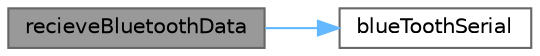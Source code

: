 digraph "recieveBluetoothData"
{
 // LATEX_PDF_SIZE
  bgcolor="transparent";
  edge [fontname=Helvetica,fontsize=10,labelfontname=Helvetica,labelfontsize=10];
  node [fontname=Helvetica,fontsize=10,shape=box,height=0.2,width=0.4];
  rankdir="LR";
  Node1 [label="recieveBluetoothData",height=0.2,width=0.4,color="gray40", fillcolor="grey60", style="filled", fontcolor="black",tooltip="recieve data from the master.ino bord with bluetooth. The data is then read and turn and forward valu..."];
  Node1 -> Node2 [color="steelblue1",style="solid"];
  Node2 [label="blueToothSerial",height=0.2,width=0.4,color="grey40", fillcolor="white", style="filled",URL="$slave_8ino.html#aa708aaae7a8634cd4b103756845be406",tooltip=" "];
}
